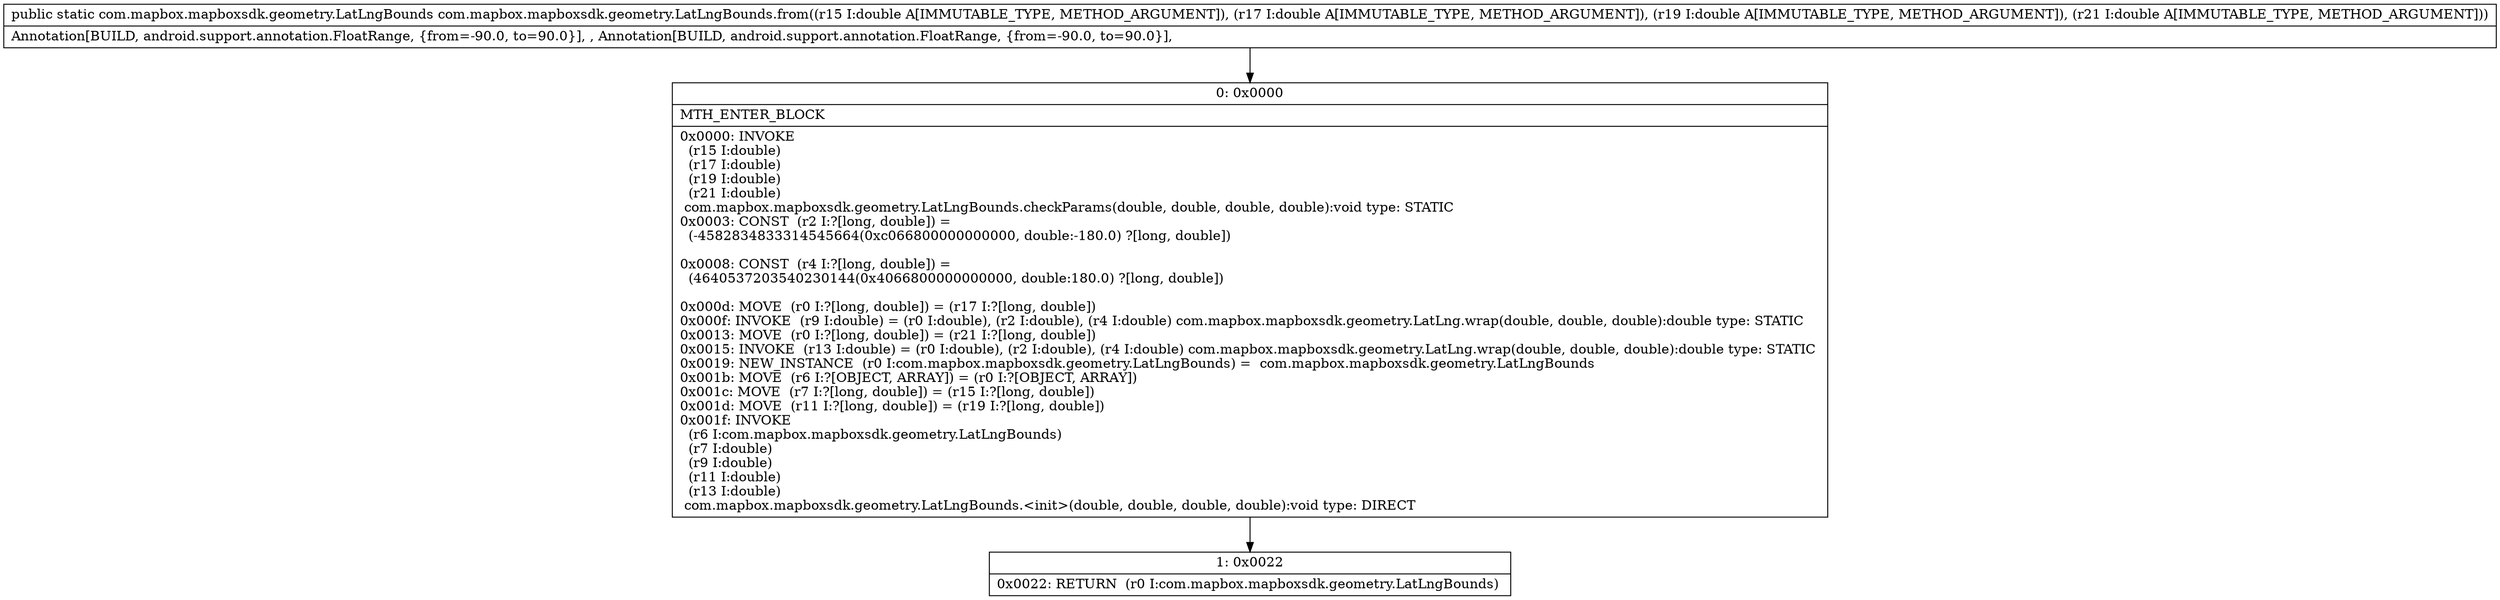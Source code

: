 digraph "CFG forcom.mapbox.mapboxsdk.geometry.LatLngBounds.from(DDDD)Lcom\/mapbox\/mapboxsdk\/geometry\/LatLngBounds;" {
Node_0 [shape=record,label="{0\:\ 0x0000|MTH_ENTER_BLOCK\l|0x0000: INVOKE  \l  (r15 I:double)\l  (r17 I:double)\l  (r19 I:double)\l  (r21 I:double)\l com.mapbox.mapboxsdk.geometry.LatLngBounds.checkParams(double, double, double, double):void type: STATIC \l0x0003: CONST  (r2 I:?[long, double]) = \l  (\-4582834833314545664(0xc066800000000000, double:\-180.0) ?[long, double])\l \l0x0008: CONST  (r4 I:?[long, double]) = \l  (4640537203540230144(0x4066800000000000, double:180.0) ?[long, double])\l \l0x000d: MOVE  (r0 I:?[long, double]) = (r17 I:?[long, double]) \l0x000f: INVOKE  (r9 I:double) = (r0 I:double), (r2 I:double), (r4 I:double) com.mapbox.mapboxsdk.geometry.LatLng.wrap(double, double, double):double type: STATIC \l0x0013: MOVE  (r0 I:?[long, double]) = (r21 I:?[long, double]) \l0x0015: INVOKE  (r13 I:double) = (r0 I:double), (r2 I:double), (r4 I:double) com.mapbox.mapboxsdk.geometry.LatLng.wrap(double, double, double):double type: STATIC \l0x0019: NEW_INSTANCE  (r0 I:com.mapbox.mapboxsdk.geometry.LatLngBounds) =  com.mapbox.mapboxsdk.geometry.LatLngBounds \l0x001b: MOVE  (r6 I:?[OBJECT, ARRAY]) = (r0 I:?[OBJECT, ARRAY]) \l0x001c: MOVE  (r7 I:?[long, double]) = (r15 I:?[long, double]) \l0x001d: MOVE  (r11 I:?[long, double]) = (r19 I:?[long, double]) \l0x001f: INVOKE  \l  (r6 I:com.mapbox.mapboxsdk.geometry.LatLngBounds)\l  (r7 I:double)\l  (r9 I:double)\l  (r11 I:double)\l  (r13 I:double)\l com.mapbox.mapboxsdk.geometry.LatLngBounds.\<init\>(double, double, double, double):void type: DIRECT \l}"];
Node_1 [shape=record,label="{1\:\ 0x0022|0x0022: RETURN  (r0 I:com.mapbox.mapboxsdk.geometry.LatLngBounds) \l}"];
MethodNode[shape=record,label="{public static com.mapbox.mapboxsdk.geometry.LatLngBounds com.mapbox.mapboxsdk.geometry.LatLngBounds.from((r15 I:double A[IMMUTABLE_TYPE, METHOD_ARGUMENT]), (r17 I:double A[IMMUTABLE_TYPE, METHOD_ARGUMENT]), (r19 I:double A[IMMUTABLE_TYPE, METHOD_ARGUMENT]), (r21 I:double A[IMMUTABLE_TYPE, METHOD_ARGUMENT]))  | Annotation[BUILD, android.support.annotation.FloatRange, \{from=\-90.0, to=90.0\}], , Annotation[BUILD, android.support.annotation.FloatRange, \{from=\-90.0, to=90.0\}], \l}"];
MethodNode -> Node_0;
Node_0 -> Node_1;
}

